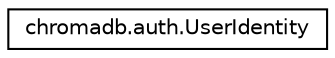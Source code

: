 digraph "Graphical Class Hierarchy"
{
 // LATEX_PDF_SIZE
  edge [fontname="Helvetica",fontsize="10",labelfontname="Helvetica",labelfontsize="10"];
  node [fontname="Helvetica",fontsize="10",shape=record];
  rankdir="LR";
  Node0 [label="chromadb.auth.UserIdentity",height=0.2,width=0.4,color="black", fillcolor="white", style="filled",URL="$classchromadb_1_1auth_1_1UserIdentity.html",tooltip=" "];
}
